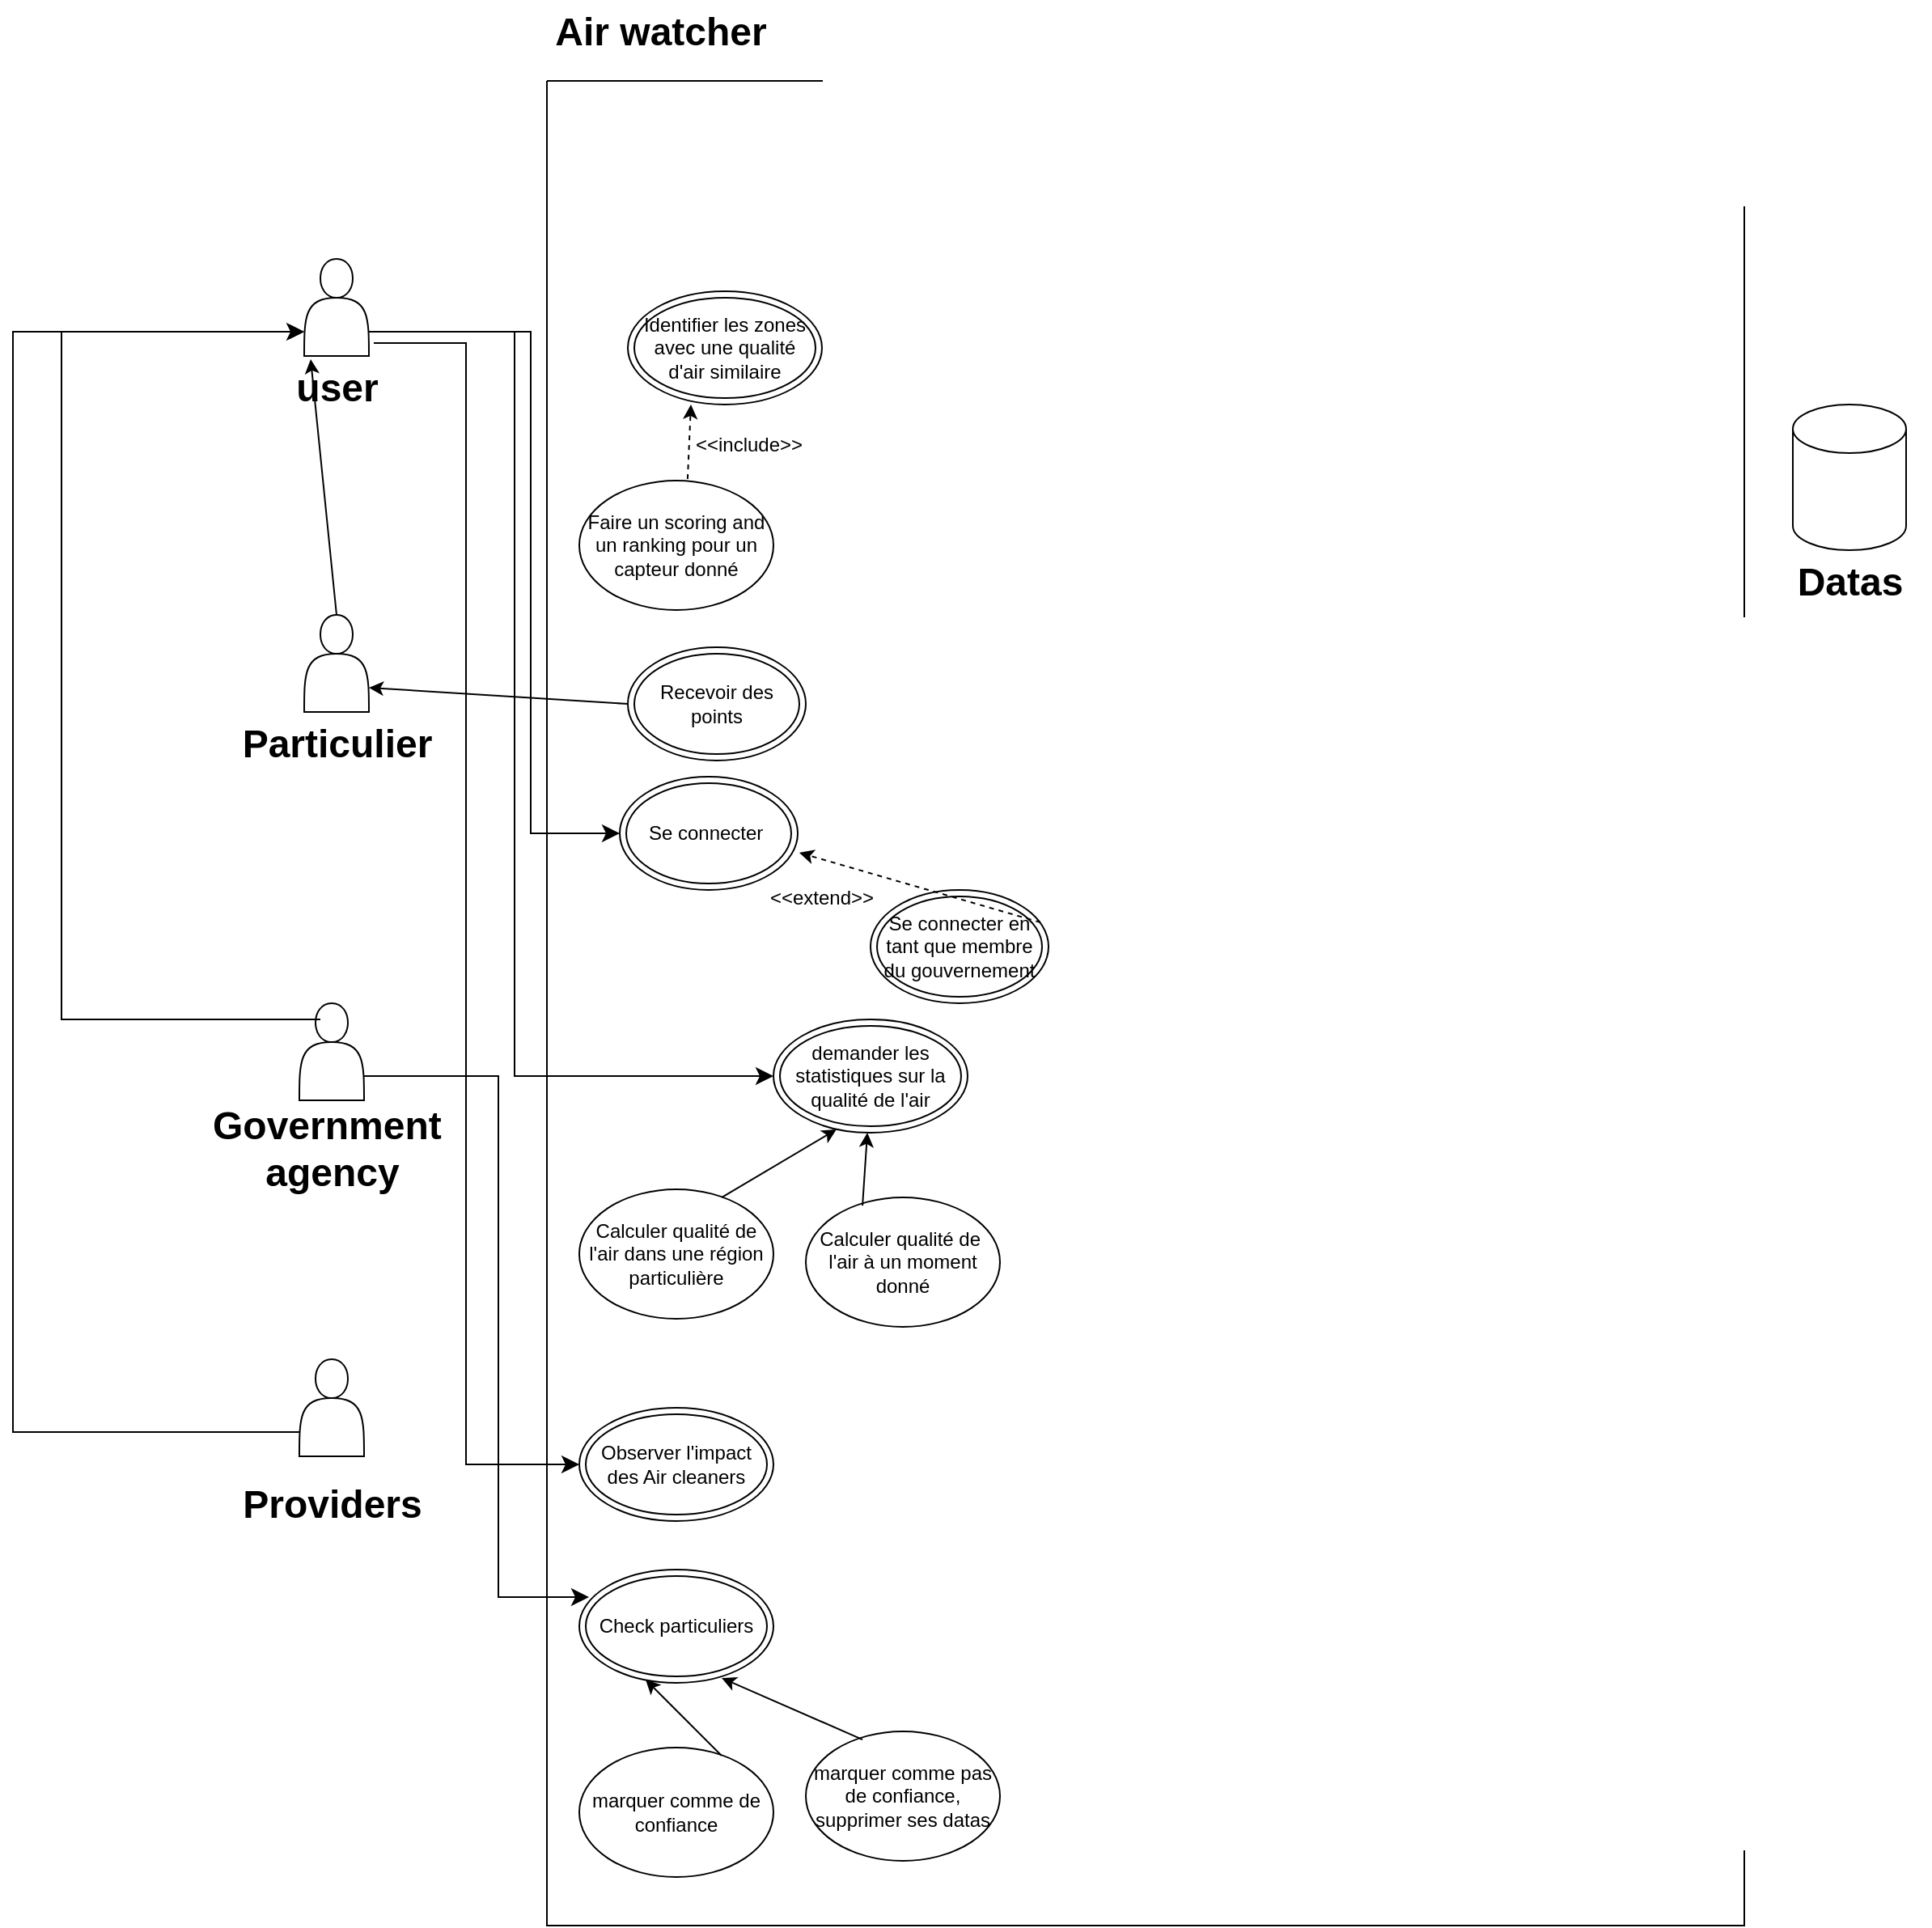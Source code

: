 <mxfile version="24.0.7" type="device">
  <diagram name="Page-1" id="zDIOdNoSmlSpPF3yYLJl">
    <mxGraphModel dx="2261" dy="1927" grid="1" gridSize="10" guides="1" tooltips="1" connect="1" arrows="1" fold="1" page="1" pageScale="1" pageWidth="827" pageHeight="1169" math="0" shadow="0">
      <root>
        <mxCell id="0" />
        <mxCell id="1" parent="0" />
        <mxCell id="7N-Iuy9DSui5cMMInJO3-2" value="Air watcher" style="text;strokeColor=none;fillColor=none;html=1;fontSize=24;fontStyle=1;verticalAlign=middle;align=center;" vertex="1" parent="1">
          <mxGeometry x="-210" y="-190" width="100" height="40" as="geometry" />
        </mxCell>
        <mxCell id="7N-Iuy9DSui5cMMInJO3-4" value="" style="shape=actor;whiteSpace=wrap;html=1;" vertex="1" parent="1">
          <mxGeometry x="-380" y="-30" width="40" height="60" as="geometry" />
        </mxCell>
        <mxCell id="7N-Iuy9DSui5cMMInJO3-5" value="user" style="text;strokeColor=none;fillColor=none;html=1;fontSize=24;fontStyle=1;verticalAlign=middle;align=center;" vertex="1" parent="1">
          <mxGeometry x="-410" y="30" width="100" height="40" as="geometry" />
        </mxCell>
        <mxCell id="7N-Iuy9DSui5cMMInJO3-7" value="demander les statistiques sur la qualité de l&#39;air" style="ellipse;shape=doubleEllipse;whiteSpace=wrap;html=1;" vertex="1" parent="1">
          <mxGeometry x="-90" y="440" width="120" height="70" as="geometry" />
        </mxCell>
        <mxCell id="7N-Iuy9DSui5cMMInJO3-9" value="" style="shape=actor;whiteSpace=wrap;html=1;" vertex="1" parent="1">
          <mxGeometry x="-380" y="190" width="40" height="60" as="geometry" />
        </mxCell>
        <mxCell id="7N-Iuy9DSui5cMMInJO3-10" value="Particulier" style="text;strokeColor=none;fillColor=none;html=1;fontSize=24;fontStyle=1;verticalAlign=middle;align=center;" vertex="1" parent="1">
          <mxGeometry x="-410" y="250" width="100" height="40" as="geometry" />
        </mxCell>
        <mxCell id="7N-Iuy9DSui5cMMInJO3-11" value="" style="shape=actor;whiteSpace=wrap;html=1;" vertex="1" parent="1">
          <mxGeometry x="-383" y="430" width="40" height="60" as="geometry" />
        </mxCell>
        <mxCell id="7N-Iuy9DSui5cMMInJO3-12" value="Government&amp;nbsp;&lt;div&gt;agency&lt;/div&gt;" style="text;strokeColor=none;fillColor=none;html=1;fontSize=24;fontStyle=1;verticalAlign=middle;align=center;" vertex="1" parent="1">
          <mxGeometry x="-413" y="500" width="100" height="40" as="geometry" />
        </mxCell>
        <mxCell id="7N-Iuy9DSui5cMMInJO3-17" value="" style="shape=cylinder3;whiteSpace=wrap;html=1;boundedLbl=1;backgroundOutline=1;size=15;" vertex="1" parent="1">
          <mxGeometry x="540" y="60" width="70" height="90" as="geometry" />
        </mxCell>
        <mxCell id="7N-Iuy9DSui5cMMInJO3-18" value="Datas" style="text;strokeColor=none;fillColor=none;html=1;fontSize=24;fontStyle=1;verticalAlign=middle;align=center;" vertex="1" parent="1">
          <mxGeometry x="525" y="150" width="100" height="40" as="geometry" />
        </mxCell>
        <mxCell id="7N-Iuy9DSui5cMMInJO3-19" value="Calculer qualité de l&#39;air dans une région particulière" style="ellipse;whiteSpace=wrap;html=1;" vertex="1" parent="1">
          <mxGeometry x="-210" y="545" width="120" height="80" as="geometry" />
        </mxCell>
        <mxCell id="7N-Iuy9DSui5cMMInJO3-22" value="Calculer qualité de&amp;nbsp;&lt;div&gt;l&#39;air à un moment donné&lt;/div&gt;" style="ellipse;whiteSpace=wrap;html=1;" vertex="1" parent="1">
          <mxGeometry x="-70" y="550" width="120" height="80" as="geometry" />
        </mxCell>
        <mxCell id="7N-Iuy9DSui5cMMInJO3-31" value="Identifier les zones avec une qualité d&#39;air similaire" style="ellipse;shape=doubleEllipse;whiteSpace=wrap;html=1;" vertex="1" parent="1">
          <mxGeometry x="-180" y="-10" width="120" height="70" as="geometry" />
        </mxCell>
        <mxCell id="7N-Iuy9DSui5cMMInJO3-32" value="Faire un scoring and un ranking pour un capteur donné" style="ellipse;whiteSpace=wrap;html=1;" vertex="1" parent="1">
          <mxGeometry x="-210" y="107" width="120" height="80" as="geometry" />
        </mxCell>
        <mxCell id="7N-Iuy9DSui5cMMInJO3-33" value="" style="html=1;labelBackgroundColor=#ffffff;startArrow=none;startFill=0;startSize=6;endArrow=classic;endFill=1;endSize=6;jettySize=auto;orthogonalLoop=1;strokeWidth=1;dashed=1;fontSize=14;rounded=0;exitX=0.558;exitY=-0.012;exitDx=0;exitDy=0;exitPerimeter=0;entryX=0.325;entryY=1;entryDx=0;entryDy=0;entryPerimeter=0;" edge="1" parent="1" source="7N-Iuy9DSui5cMMInJO3-32" target="7N-Iuy9DSui5cMMInJO3-31">
          <mxGeometry width="60" height="60" relative="1" as="geometry">
            <mxPoint x="-40" y="2" as="sourcePoint" />
            <mxPoint x="-120" y="70" as="targetPoint" />
          </mxGeometry>
        </mxCell>
        <mxCell id="7N-Iuy9DSui5cMMInJO3-34" value="&amp;lt;&amp;lt;include&amp;gt;&amp;gt;" style="text;html=1;align=center;verticalAlign=middle;whiteSpace=wrap;rounded=0;" vertex="1" parent="1">
          <mxGeometry x="-135" y="70" width="60" height="30" as="geometry" />
        </mxCell>
        <mxCell id="7N-Iuy9DSui5cMMInJO3-37" value="" style="endArrow=classic;html=1;rounded=0;exitX=0.733;exitY=0.063;exitDx=0;exitDy=0;exitPerimeter=0;entryX=0.325;entryY=0.971;entryDx=0;entryDy=0;entryPerimeter=0;" edge="1" parent="1" source="7N-Iuy9DSui5cMMInJO3-19" target="7N-Iuy9DSui5cMMInJO3-7">
          <mxGeometry width="50" height="50" relative="1" as="geometry">
            <mxPoint x="-40" y="460" as="sourcePoint" />
            <mxPoint x="10" y="410" as="targetPoint" />
          </mxGeometry>
        </mxCell>
        <mxCell id="7N-Iuy9DSui5cMMInJO3-38" value="" style="endArrow=classic;html=1;rounded=0;exitX=0.292;exitY=0.063;exitDx=0;exitDy=0;exitPerimeter=0;" edge="1" parent="1" source="7N-Iuy9DSui5cMMInJO3-22" target="7N-Iuy9DSui5cMMInJO3-7">
          <mxGeometry width="50" height="50" relative="1" as="geometry">
            <mxPoint x="-40" y="550" as="sourcePoint" />
            <mxPoint x="-111" y="518" as="targetPoint" />
          </mxGeometry>
        </mxCell>
        <mxCell id="7N-Iuy9DSui5cMMInJO3-40" value="" style="endArrow=classic;html=1;rounded=0;exitX=0.5;exitY=0;exitDx=0;exitDy=0;entryX=0.1;entryY=1.033;entryDx=0;entryDy=0;entryPerimeter=0;" edge="1" parent="1" source="7N-Iuy9DSui5cMMInJO3-9" target="7N-Iuy9DSui5cMMInJO3-4">
          <mxGeometry width="50" height="50" relative="1" as="geometry">
            <mxPoint x="-480" y="210" as="sourcePoint" />
            <mxPoint x="-430" y="160" as="targetPoint" />
          </mxGeometry>
        </mxCell>
        <mxCell id="7N-Iuy9DSui5cMMInJO3-41" value="" style="edgeStyle=elbowEdgeStyle;elbow=horizontal;endArrow=classic;html=1;curved=0;rounded=0;endSize=8;startSize=8;entryX=0;entryY=0.75;entryDx=0;entryDy=0;exitX=0.325;exitY=0.167;exitDx=0;exitDy=0;exitPerimeter=0;" edge="1" parent="1" source="7N-Iuy9DSui5cMMInJO3-11" target="7N-Iuy9DSui5cMMInJO3-4">
          <mxGeometry width="50" height="50" relative="1" as="geometry">
            <mxPoint x="-380" y="440" as="sourcePoint" />
            <mxPoint x="10" y="310" as="targetPoint" />
            <Array as="points">
              <mxPoint x="-530" y="360" />
            </Array>
          </mxGeometry>
        </mxCell>
        <mxCell id="7N-Iuy9DSui5cMMInJO3-67" style="edgeStyle=orthogonalEdgeStyle;rounded=0;orthogonalLoop=1;jettySize=auto;html=1;exitX=0;exitY=0.75;exitDx=0;exitDy=0;entryX=0;entryY=0.75;entryDx=0;entryDy=0;" edge="1" parent="1" source="7N-Iuy9DSui5cMMInJO3-43" target="7N-Iuy9DSui5cMMInJO3-4">
          <mxGeometry relative="1" as="geometry">
            <mxPoint x="-570" y="10" as="targetPoint" />
            <Array as="points">
              <mxPoint x="-560" y="695" />
              <mxPoint x="-560" y="15" />
            </Array>
          </mxGeometry>
        </mxCell>
        <mxCell id="7N-Iuy9DSui5cMMInJO3-43" value="" style="shape=actor;whiteSpace=wrap;html=1;" vertex="1" parent="1">
          <mxGeometry x="-383" y="650" width="40" height="60" as="geometry" />
        </mxCell>
        <mxCell id="7N-Iuy9DSui5cMMInJO3-44" value="Providers" style="text;strokeColor=none;fillColor=none;html=1;fontSize=24;fontStyle=1;verticalAlign=middle;align=center;" vertex="1" parent="1">
          <mxGeometry x="-413" y="720" width="100" height="40" as="geometry" />
        </mxCell>
        <mxCell id="7N-Iuy9DSui5cMMInJO3-45" value="Observer l&#39;impact des Air cleaners" style="ellipse;shape=doubleEllipse;whiteSpace=wrap;html=1;" vertex="1" parent="1">
          <mxGeometry x="-210" y="680" width="120" height="70" as="geometry" />
        </mxCell>
        <mxCell id="7N-Iuy9DSui5cMMInJO3-47" value="Recevoir des points" style="ellipse;shape=doubleEllipse;whiteSpace=wrap;html=1;" vertex="1" parent="1">
          <mxGeometry x="-180" y="210" width="110" height="70" as="geometry" />
        </mxCell>
        <mxCell id="7N-Iuy9DSui5cMMInJO3-48" value="" style="endArrow=classic;html=1;rounded=0;exitX=0;exitY=0.5;exitDx=0;exitDy=0;entryX=1;entryY=0.75;entryDx=0;entryDy=0;" edge="1" parent="1" source="7N-Iuy9DSui5cMMInJO3-47" target="7N-Iuy9DSui5cMMInJO3-9">
          <mxGeometry width="50" height="50" relative="1" as="geometry">
            <mxPoint x="-40" y="260" as="sourcePoint" />
            <mxPoint x="10" y="210" as="targetPoint" />
          </mxGeometry>
        </mxCell>
        <mxCell id="7N-Iuy9DSui5cMMInJO3-49" value="Check particuliers" style="ellipse;shape=doubleEllipse;whiteSpace=wrap;html=1;" vertex="1" parent="1">
          <mxGeometry x="-210" y="780" width="120" height="70" as="geometry" />
        </mxCell>
        <mxCell id="7N-Iuy9DSui5cMMInJO3-50" value="marquer comme de confiance" style="ellipse;whiteSpace=wrap;html=1;" vertex="1" parent="1">
          <mxGeometry x="-210" y="890" width="120" height="80" as="geometry" />
        </mxCell>
        <mxCell id="7N-Iuy9DSui5cMMInJO3-51" value="marquer comme pas de confiance, supprimer ses datas" style="ellipse;whiteSpace=wrap;html=1;" vertex="1" parent="1">
          <mxGeometry x="-70" y="880" width="120" height="80" as="geometry" />
        </mxCell>
        <mxCell id="7N-Iuy9DSui5cMMInJO3-52" value="" style="endArrow=classic;html=1;rounded=0;exitX=0.733;exitY=0.063;exitDx=0;exitDy=0;exitPerimeter=0;entryX=0.325;entryY=0.971;entryDx=0;entryDy=0;entryPerimeter=0;" edge="1" parent="1" source="7N-Iuy9DSui5cMMInJO3-50">
          <mxGeometry width="50" height="50" relative="1" as="geometry">
            <mxPoint x="-88" y="800" as="sourcePoint" />
            <mxPoint x="-169" y="848" as="targetPoint" />
          </mxGeometry>
        </mxCell>
        <mxCell id="7N-Iuy9DSui5cMMInJO3-53" value="" style="endArrow=classic;html=1;rounded=0;exitX=0.292;exitY=0.063;exitDx=0;exitDy=0;exitPerimeter=0;" edge="1" parent="1" source="7N-Iuy9DSui5cMMInJO3-51">
          <mxGeometry width="50" height="50" relative="1" as="geometry">
            <mxPoint x="-88" y="890" as="sourcePoint" />
            <mxPoint x="-122" y="847" as="targetPoint" />
          </mxGeometry>
        </mxCell>
        <mxCell id="7N-Iuy9DSui5cMMInJO3-55" value="" style="edgeStyle=elbowEdgeStyle;elbow=horizontal;endArrow=classic;html=1;curved=0;rounded=0;endSize=8;startSize=8;exitX=1;exitY=0.75;exitDx=0;exitDy=0;entryX=0.05;entryY=0.243;entryDx=0;entryDy=0;entryPerimeter=0;" edge="1" parent="1" source="7N-Iuy9DSui5cMMInJO3-11" target="7N-Iuy9DSui5cMMInJO3-49">
          <mxGeometry width="50" height="50" relative="1" as="geometry">
            <mxPoint x="-300" y="830" as="sourcePoint" />
            <mxPoint x="-250" y="780" as="targetPoint" />
            <Array as="points">
              <mxPoint x="-260" y="640" />
            </Array>
          </mxGeometry>
        </mxCell>
        <mxCell id="7N-Iuy9DSui5cMMInJO3-59" value="Se connecter&amp;nbsp;" style="ellipse;shape=doubleEllipse;whiteSpace=wrap;html=1;" vertex="1" parent="1">
          <mxGeometry x="-185" y="290" width="110" height="70" as="geometry" />
        </mxCell>
        <mxCell id="7N-Iuy9DSui5cMMInJO3-60" value="Se connecter en tant que membre du gouvernement" style="ellipse;shape=doubleEllipse;whiteSpace=wrap;html=1;" vertex="1" parent="1">
          <mxGeometry x="-30" y="360" width="110" height="70" as="geometry" />
        </mxCell>
        <mxCell id="7N-Iuy9DSui5cMMInJO3-61" value="" style="html=1;labelBackgroundColor=#ffffff;startArrow=none;startFill=0;startSize=6;endArrow=classic;endFill=1;endSize=6;jettySize=auto;orthogonalLoop=1;strokeWidth=1;dashed=1;fontSize=14;rounded=0;entryX=1.009;entryY=0.671;entryDx=0;entryDy=0;entryPerimeter=0;exitX=0.955;exitY=0.286;exitDx=0;exitDy=0;exitPerimeter=0;" edge="1" parent="1" source="7N-Iuy9DSui5cMMInJO3-60" target="7N-Iuy9DSui5cMMInJO3-59">
          <mxGeometry width="60" height="60" relative="1" as="geometry">
            <mxPoint x="20" y="230" as="sourcePoint" />
            <mxPoint x="80" y="170" as="targetPoint" />
          </mxGeometry>
        </mxCell>
        <mxCell id="7N-Iuy9DSui5cMMInJO3-62" value="&amp;lt;&amp;lt;extend&amp;gt;&amp;gt;" style="text;html=1;align=center;verticalAlign=middle;whiteSpace=wrap;rounded=0;" vertex="1" parent="1">
          <mxGeometry x="-90" y="350" width="60" height="30" as="geometry" />
        </mxCell>
        <mxCell id="7N-Iuy9DSui5cMMInJO3-63" value="" style="edgeStyle=elbowEdgeStyle;elbow=horizontal;endArrow=classic;html=1;curved=0;rounded=0;endSize=8;startSize=8;exitX=1;exitY=0.75;exitDx=0;exitDy=0;entryX=0;entryY=0.5;entryDx=0;entryDy=0;" edge="1" parent="1" source="7N-Iuy9DSui5cMMInJO3-4" target="7N-Iuy9DSui5cMMInJO3-59">
          <mxGeometry width="50" height="50" relative="1" as="geometry">
            <mxPoint x="-290" y="70" as="sourcePoint" />
            <mxPoint x="-240" y="20" as="targetPoint" />
            <Array as="points">
              <mxPoint x="-240" y="210" />
            </Array>
          </mxGeometry>
        </mxCell>
        <mxCell id="7N-Iuy9DSui5cMMInJO3-64" value="" style="edgeStyle=elbowEdgeStyle;elbow=horizontal;endArrow=classic;html=1;curved=0;rounded=0;endSize=8;startSize=8;exitX=1.075;exitY=0.867;exitDx=0;exitDy=0;exitPerimeter=0;entryX=0;entryY=0.5;entryDx=0;entryDy=0;" edge="1" parent="1" source="7N-Iuy9DSui5cMMInJO3-4" target="7N-Iuy9DSui5cMMInJO3-45">
          <mxGeometry width="50" height="50" relative="1" as="geometry">
            <mxPoint x="-340" y="390" as="sourcePoint" />
            <mxPoint x="-220" y="580" as="targetPoint" />
            <Array as="points">
              <mxPoint x="-280" y="370" />
            </Array>
          </mxGeometry>
        </mxCell>
        <mxCell id="7N-Iuy9DSui5cMMInJO3-65" value="" style="edgeStyle=elbowEdgeStyle;elbow=horizontal;endArrow=classic;html=1;curved=0;rounded=0;endSize=8;startSize=8;entryX=0;entryY=0.5;entryDx=0;entryDy=0;exitX=1;exitY=0.75;exitDx=0;exitDy=0;" edge="1" parent="1" source="7N-Iuy9DSui5cMMInJO3-4" target="7N-Iuy9DSui5cMMInJO3-7">
          <mxGeometry width="50" height="50" relative="1" as="geometry">
            <mxPoint x="-260" y="370" as="sourcePoint" />
            <mxPoint x="-210" y="320" as="targetPoint" />
            <Array as="points">
              <mxPoint x="-250" y="250" />
            </Array>
          </mxGeometry>
        </mxCell>
        <mxCell id="7N-Iuy9DSui5cMMInJO3-68" value="" style="swimlane;startSize=0;" vertex="1" parent="1">
          <mxGeometry x="-230" y="-140" width="740" height="1140" as="geometry" />
        </mxCell>
      </root>
    </mxGraphModel>
  </diagram>
</mxfile>
